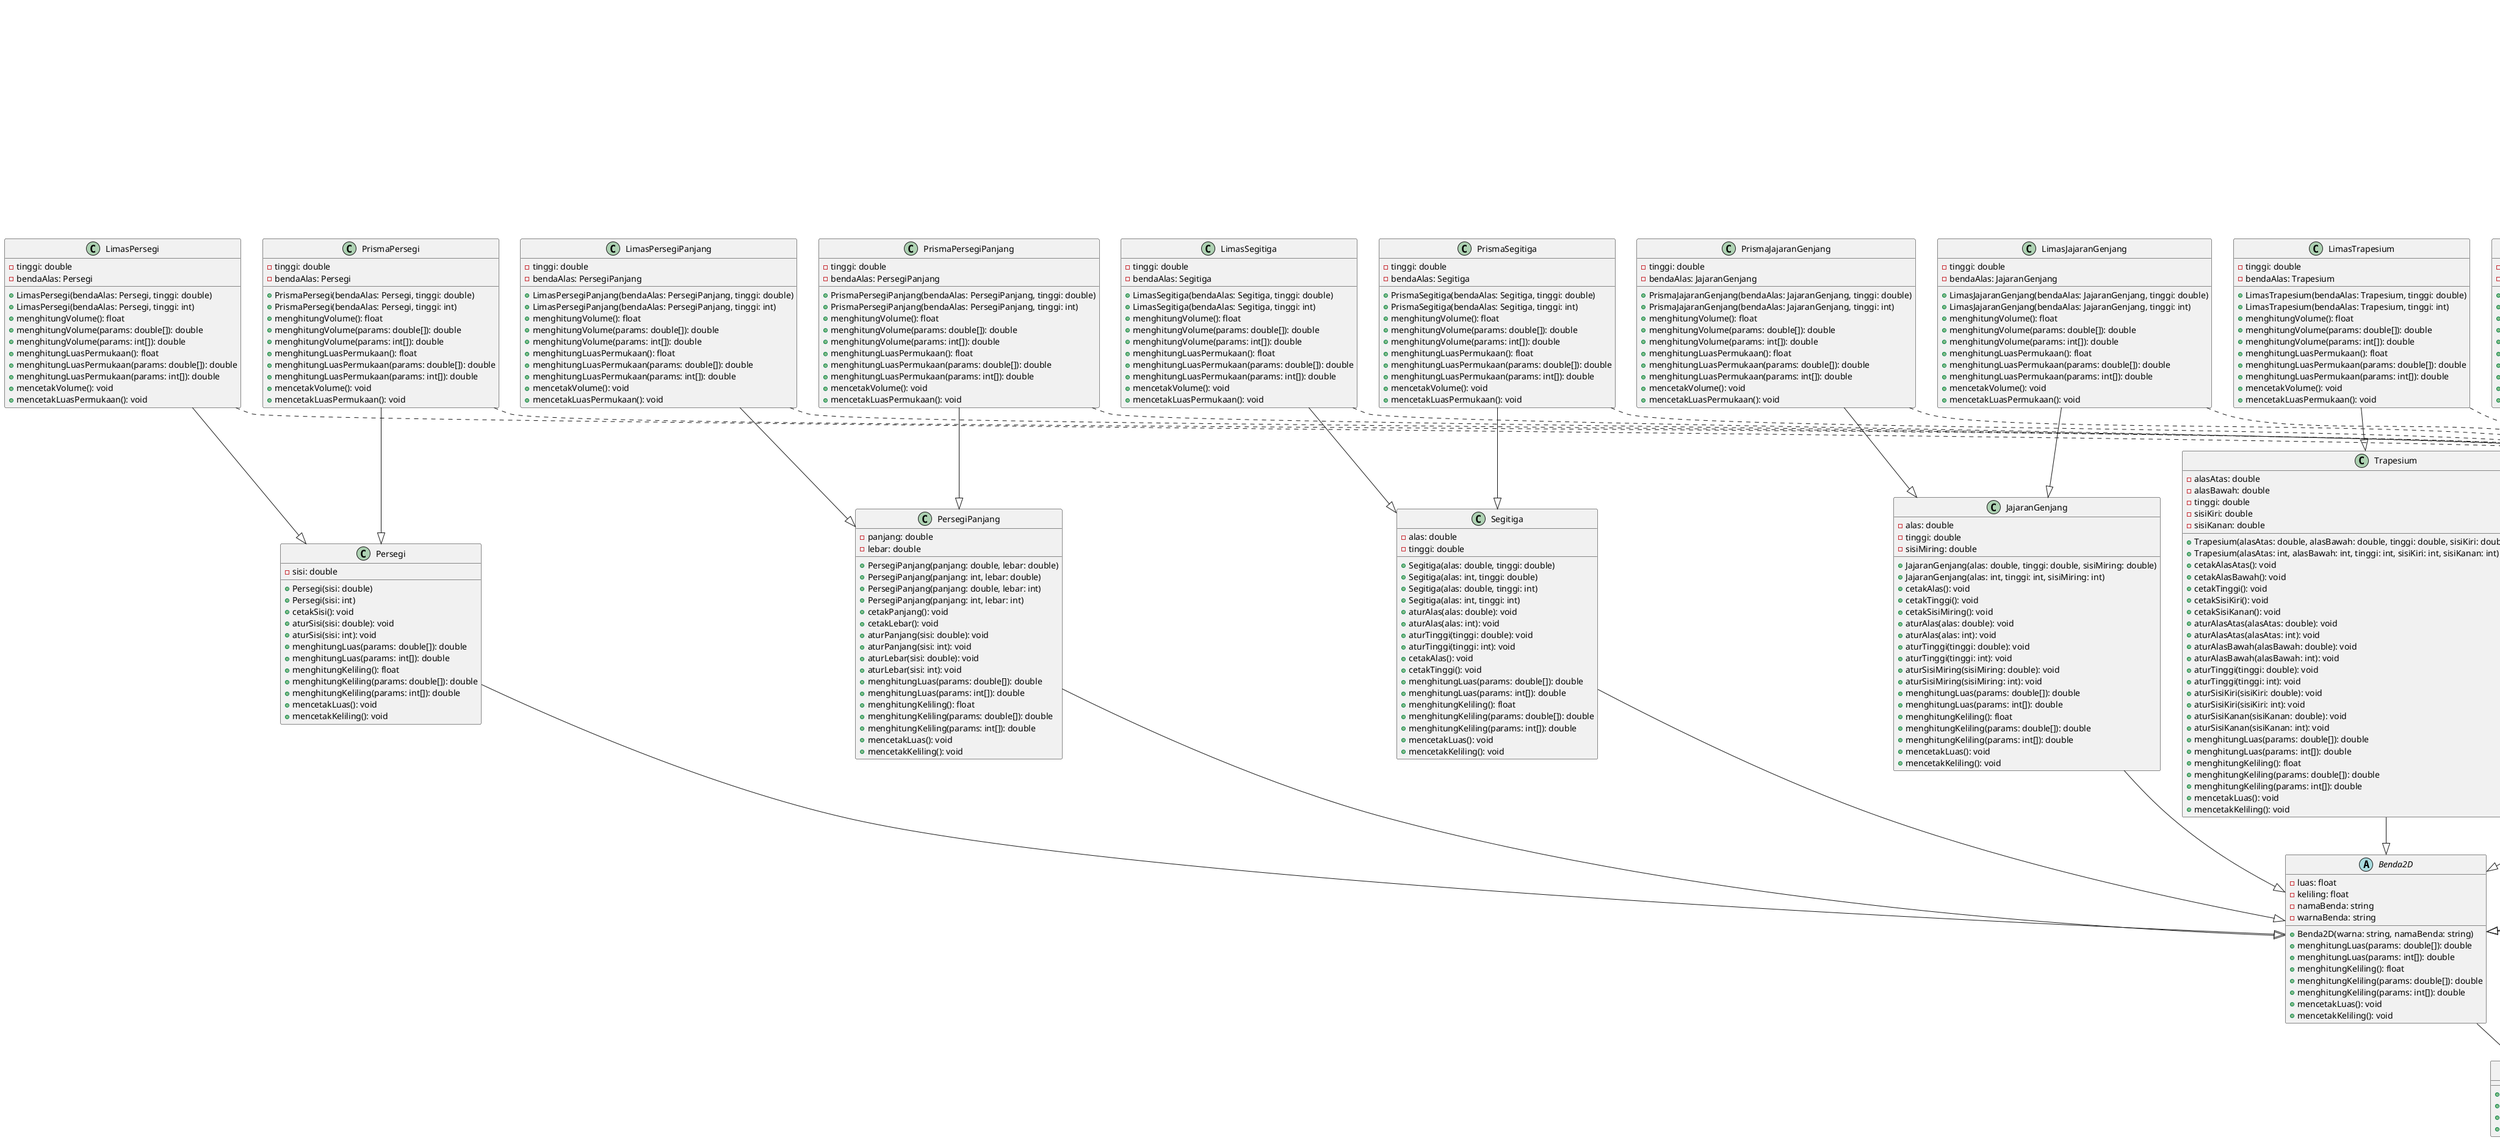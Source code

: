 @startuml UTSPbo
interface IBendaGeometri{
    + mencetakNamaBenda(): void
    + mencetakWarnaBenda(): void
    + mengaturNamaBenda(): void
    + mengaturWarnaBenda(): void
}

abstract class Benda2D {
    - luas: float
    - keliling: float
    - namaBenda: string
    - warnaBenda: string
    + Benda2D(warna: string, namaBenda: string)
    + menghitungLuas(params: double[]): double
    + menghitungLuas(params: int[]): double
    + menghitungKeliling(): float
    + menghitungKeliling(params: double[]): double
    + menghitungKeliling(params: int[]): double
    + mencetakLuas(): void
    + mencetakKeliling(): void
}

interface IBenda3D {
    + menghitungVolume(): float
    + menghitungVolume(params: double[]): double
    + menghitungVolume(params: int[]): double
    + menghitungLuasPermukaan(): float
    + menghitungLuasPermukaan(params: double[]): double
    + menghitungLuasPermukaan(params: int[]): double
    + mencetakVolume(): void
    + mencetakLuasPermukaan(): void
}

Benda2D --|> IBendaGeometri
IBenda3D ..> IBendaGeometri


' Benda 2D - Implementasi
class Segitiga {
    - alas: double
    - tinggi: double
    + Segitiga(alas: double, tinggi: double)
    + Segitiga(alas: int, tinggi: double)
    + Segitiga(alas: double, tinggi: int)
    + Segitiga(alas: int, tinggi: int)
    + aturAlas(alas: double): void
    + aturAlas(alas: int): void
    + aturTinggi(tinggi: double): void
    + aturTinggi(tinggi: int): void
    + cetakAlas(): void
    + cetakTinggi(): void
    + menghitungLuas(params: double[]): double
    + menghitungLuas(params: int[]): double
    + menghitungKeliling(): float
    + menghitungKeliling(params: double[]): double
    + menghitungKeliling(params: int[]): double
    + mencetakLuas(): void
    + mencetakKeliling(): void
}

class Persegi {
    - sisi: double
    + Persegi(sisi: double)
    + Persegi(sisi: int)
    + cetakSisi(): void
    + aturSisi(sisi: double): void
    + aturSisi(sisi: int): void
    + menghitungLuas(params: double[]): double
    + menghitungLuas(params: int[]): double
    + menghitungKeliling(): float
    + menghitungKeliling(params: double[]): double
    + menghitungKeliling(params: int[]): double
    + mencetakLuas(): void
    + mencetakKeliling(): void
}

class PersegiPanjang {
    - panjang: double
    - lebar: double
    + PersegiPanjang(panjang: double, lebar: double)
    + PersegiPanjang(panjang: int, lebar: double)
    + PersegiPanjang(panjang: double, lebar: int)
    + PersegiPanjang(panjang: int, lebar: int)
    + cetakPanjang(): void
    + cetakLebar(): void
    + aturPanjang(sisi: double): void
    + aturPanjang(sisi: int): void
    + aturLebar(sisi: double): void
    + aturLebar(sisi: int): void
    + menghitungLuas(params: double[]): double
    + menghitungLuas(params: int[]): double
    + menghitungKeliling(): float
    + menghitungKeliling(params: double[]): double
    + menghitungKeliling(params: int[]): double
    + mencetakLuas(): void
    + mencetakKeliling(): void
}

class JajaranGenjang {
    - alas: double
    - tinggi: double
    - sisiMiring: double
    + JajaranGenjang(alas: double, tinggi: double, sisiMiring: double)
    + JajaranGenjang(alas: int, tinggi: int, sisiMiring: int)
    + cetakAlas(): void
    + cetakTinggi(): void
    + cetakSisiMiring(): void
    + aturAlas(alas: double): void
    + aturAlas(alas: int): void
    + aturTinggi(tinggi: double): void
    + aturTinggi(tinggi: int): void
    + aturSisiMiring(sisiMiring: double): void
    + aturSisiMiring(sisiMiring: int): void
    + menghitungLuas(params: double[]): double
    + menghitungLuas(params: int[]): double
    + menghitungKeliling(): float
    + menghitungKeliling(params: double[]): double
    + menghitungKeliling(params: int[]): double
    + mencetakLuas(): void
    + mencetakKeliling(): void
}

class Trapesium {
    - alasAtas: double
    - alasBawah: double
    - tinggi: double
    - sisiKiri: double
    - sisiKanan: double
    + Trapesium(alasAtas: double, alasBawah: double, tinggi: double, sisiKiri: double, sisiKanan: double)
    + Trapesium(alasAtas: int, alasBawah: int, tinggi: int, sisiKiri: int, sisiKanan: int)
    + cetakAlasAtas(): void
    + cetakAlasBawah(): void
    + cetakTinggi(): void
    + cetakSisiKiri(): void
    + cetakSisiKanan(): void
    + aturAlasAtas(alasAtas: double): void
    + aturAlasAtas(alasAtas: int): void
    + aturAlasBawah(alasBawah: double): void
    + aturAlasBawah(alasBawah: int): void
    + aturTinggi(tinggi: double): void
    + aturTinggi(tinggi: int): void
    + aturSisiKiri(sisiKiri: double): void
    + aturSisiKiri(sisiKiri: int): void
    + aturSisiKanan(sisiKanan: double): void
    + aturSisiKanan(sisiKanan: int): void
    + menghitungLuas(params: double[]): double
    + menghitungLuas(params: int[]): double
    + menghitungKeliling(): float
    + menghitungKeliling(params: double[]): double
    + menghitungKeliling(params: int[]): double
    + mencetakLuas(): void
    + mencetakKeliling(): void
}

class BelahKetupat {
    - diagonal1: double
    - diagonal2: double
    - sisi: double
    + BelahKetupat(diagonal1: double, diagonal2: double, sisi: double)
    + BelahKetupat(diagonal1: int, diagonal2: int, sisi: int)
    + cetakDiagonal1(): void
    + cetakDiagonal2(): void
    + cetakSisi(): void
    + aturDiagonal1(diagonal1: double): void
    + aturDiagonal1(diagonal1: int): void
    + aturDiagonal2(diagonal2: double): void
    + aturDiagonal2(diagonal2: int): void
    + aturSisi(sisi: double): void
    + aturSisi(sisi: int): void
    + menghitungLuas(params: double[]): double
    + menghitungLuas(params: int[]): double
    + menghitungKeliling(): float
    + menghitungKeliling(params: double[]): double
    + menghitungKeliling(params: int[]): double
    + mencetakLuas(): void
    + mencetakKeliling(): void
}

class LayangLayang {
    - diagonal1: double
    - diagonal2: double
    - sisiPendek: double
    - sisiPanjang: double
    + LayangLayang(diagonal1: double, diagonal2: double, sisiPendek: double, sisiPanjang: double)
    + LayangLayang(diagonal1: int, diagonal2: int, sisiPendek: int, sisiPanjang: int)
    + cetakDiagonal1(): void
    + cetakDiagonal2(): void
    + cetakSisiPendek(): void
    + cetakSisiPanjang(): void
    + aturDiagonal1(diagonal1: double): void
    + aturDiagonal1(diagonal1: int): void
    + aturDiagonal2(diagonal2: double): void
    + aturDiagonal2(diagonal2: int): void
    + aturSisiPendek(sisiPendek: double): void
    + aturSisiPendek(sisiPendek: int): void
    + aturSisiPanjang(sisiPanjang: double): void
    + aturSisiPanjang(sisiPanjang: int): void
    + menghitungLuas(params: double[]): double
    + menghitungLuas(params: int[]): double
    + menghitungKeliling(): float
    + menghitungKeliling(params: double[]): double
    + menghitungKeliling(params: int[]): double
    + mencetakLuas(): void
    + mencetakKeliling(): void
}

class Lingkaran {
    - radius: double
    + Lingkaran(radius: double)
    + Lingkaran(radius: int)
    + cetakRadius(): void
    + aturRadius(radius: double): void
    + aturRadius(radius: int): void
    + menghitungLuas(params: double[]): double
    + menghitungLuas(params: int[]): double
    + menghitungKeliling(): float
    + menghitungKeliling(params: double[]): double
    + menghitungKeliling(params: int[]): double
    + mencetakLuas(): void
    + mencetakKeliling(): void
}

class TemberengLingkaran {
    - sudut: double  
    + TemberengLingkaran(radius: double, sudut: double)
    + TemberengLingkaran(radius: int, sudut: int)
    + cetakSudut(): void
    + aturSudut(sudut: double): void
    + aturSudut(sudut: int): void
    + menghitungLuas(params: double[]): double
    + menghitungLuas(params: int[]): double
    + menghitungKeliling(): float
    + menghitungKeliling(params: double[]): double
    + menghitungKeliling(params: int[]): double
    + mencetakLuas(): void
    + mencetakKeliling(): void
}

TemberengLingkaran --|> Lingkaran

class JuringLingkaran {
    - sudut: double  
    + JuringLingkaran(radius: double, sudut: double)
    + JuringLingkaran(radius: int, sudut: int)
    + cetakSudut(): void
    + aturSudut(sudut: double): void
    + aturSudut(sudut: int): void
    + menghitungLuas(params: double[]): double
    + menghitungLuas(params: int[]): double
    + menghitungKeliling(): float
    + menghitungKeliling(params: double[]): double
    + menghitungKeliling(params: int[]): double
    + mencetakLuas(): void
    + mencetakKeliling(): void
}
JuringLingkaran --|> Lingkaran

Segitiga --|> Benda2D
Persegi --|> Benda2D
PersegiPanjang --|> Benda2D
JajaranGenjang --|> Benda2D
Trapesium --|> Benda2D
BelahKetupat --|> Benda2D
LayangLayang --|> Benda2D
Lingkaran --|> Benda2D

' ================= PRISMA =================
class PrismaSegitiga {
    - tinggi: double
    - bendaAlas: Segitiga
    + PrismaSegitiga(bendaAlas: Segitiga, tinggi: double)
    + PrismaSegitiga(bendaAlas: Segitiga, tinggi: int)
    + menghitungVolume(): float
    + menghitungVolume(params: double[]): double
    + menghitungVolume(params: int[]): double
    + menghitungLuasPermukaan(): float
    + menghitungLuasPermukaan(params: double[]): double
    + menghitungLuasPermukaan(params: int[]): double
    + mencetakVolume(): void
    + mencetakLuasPermukaan(): void
}
PrismaSegitiga --|> Segitiga
PrismaSegitiga ..|> IBenda3D

class PrismaPersegi {
    - tinggi: double
    - bendaAlas: Persegi
    + PrismaPersegi(bendaAlas: Persegi, tinggi: double)
    + PrismaPersegi(bendaAlas: Persegi, tinggi: int)
    + menghitungVolume(): float
    + menghitungVolume(params: double[]): double
    + menghitungVolume(params: int[]): double
    + menghitungLuasPermukaan(): float
    + menghitungLuasPermukaan(params: double[]): double
    + menghitungLuasPermukaan(params: int[]): double
    + mencetakVolume(): void
    + mencetakLuasPermukaan(): void
}
PrismaPersegi --|> Persegi
PrismaPersegi ..|> IBenda3D

class PrismaPersegiPanjang {
    - tinggi: double
    - bendaAlas: PersegiPanjang
    + PrismaPersegiPanjang(bendaAlas: PersegiPanjang, tinggi: double)
    + PrismaPersegiPanjang(bendaAlas: PersegiPanjang, tinggi: int)
    + menghitungVolume(): float
    + menghitungVolume(params: double[]): double
    + menghitungVolume(params: int[]): double
    + menghitungLuasPermukaan(): float
    + menghitungLuasPermukaan(params: double[]): double
    + menghitungLuasPermukaan(params: int[]): double
    + mencetakVolume(): void
    + mencetakLuasPermukaan(): void
}
PrismaPersegiPanjang --|> PersegiPanjang
PrismaPersegiPanjang ..|> IBenda3D

class PrismaJajaranGenjang {
    - tinggi: double
    - bendaAlas: JajaranGenjang
    + PrismaJajaranGenjang(bendaAlas: JajaranGenjang, tinggi: double)
    + PrismaJajaranGenjang(bendaAlas: JajaranGenjang, tinggi: int)
    + menghitungVolume(): float
    + menghitungVolume(params: double[]): double
    + menghitungVolume(params: int[]): double
    + menghitungLuasPermukaan(): float
    + menghitungLuasPermukaan(params: double[]): double
    + menghitungLuasPermukaan(params: int[]): double
    + mencetakVolume(): void
    + mencetakLuasPermukaan(): void
}
PrismaJajaranGenjang --|> JajaranGenjang
PrismaJajaranGenjang ..|> IBenda3D

class PrismaTrapesium {
    - tinggi: double
    - bendaAlas: Trapesium
    + PrismaTrapesium(bendaAlas: Trapesium, tinggi: double)
    + PrismaTrapesium(bendaAlas: Trapesium, tinggi: int)
    + menghitungVolume(): float
    + menghitungVolume(params: double[]): double
    + menghitungVolume(params: int[]): double
    + menghitungLuasPermukaan(): float
    + menghitungLuasPermukaan(params: double[]): double
    + menghitungLuasPermukaan(params: int[]): double
    + mencetakVolume(): void
    + mencetakLuasPermukaan(): void
}
PrismaTrapesium --|> Trapesium
PrismaTrapesium ..|> IBenda3D

class PrismaBelahKetupat {
    - tinggi: double
    - bendaAlas: BelahKetupat
    + PrismaBelahKetupat(bendaAlas: BelahKetupat, tinggi: double)
    + PrismaBelahKetupat(bendaAlas: BelahKetupat, tinggi: int)
    + menghitungVolume(): float
    + menghitungVolume(params: double[]): double
    + menghitungVolume(params: int[]): double
    + menghitungLuasPermukaan(): float
    + menghitungLuasPermukaan(params: double[]): double
    + menghitungLuasPermukaan(params: int[]): double
    + mencetakVolume(): void
    + mencetakLuasPermukaan(): void
}
PrismaBelahKetupat --|> BelahKetupat
PrismaBelahKetupat ..|> IBenda3D

class PrismaLayangLayang {
    - tinggi: double
    - bendaAlas: LayangLayang
    + PrismaLayangLayang(bendaAlas: LayangLayang, tinggi: double)
    + PrismaLayangLayang(bendaAlas: LayangLayang, tinggi: int)
    + menghitungVolume(): float
    + menghitungVolume(params: double[]): double
    + menghitungVolume(params: int[]): double
    + menghitungLuasPermukaan(): float
    + menghitungLuasPermukaan(params: double[]): double
    + menghitungLuasPermukaan(params: int[]): double
    + mencetakVolume(): void
    + mencetakLuasPermukaan(): void
}
PrismaLayangLayang --|> LayangLayang
PrismaLayangLayang ..|> IBenda3D

' ================= LIMAS =================
class LimasSegitiga {
    - tinggi: double
    - bendaAlas: Segitiga
    + LimasSegitiga(bendaAlas: Segitiga, tinggi: double)
    + LimasSegitiga(bendaAlas: Segitiga, tinggi: int)
    + menghitungVolume(): float
    + menghitungVolume(params: double[]): double
    + menghitungVolume(params: int[]): double
    + menghitungLuasPermukaan(): float
    + menghitungLuasPermukaan(params: double[]): double
    + menghitungLuasPermukaan(params: int[]): double
    + mencetakVolume(): void
    + mencetakLuasPermukaan(): void
}
LimasSegitiga --|> Segitiga
LimasSegitiga ..|> IBenda3D

class LimasPersegi {
    - tinggi: double
    - bendaAlas: Persegi
    + LimasPersegi(bendaAlas: Persegi, tinggi: double)
    + LimasPersegi(bendaAlas: Persegi, tinggi: int)
    + menghitungVolume(): float
    + menghitungVolume(params: double[]): double
    + menghitungVolume(params: int[]): double
    + menghitungLuasPermukaan(): float
    + menghitungLuasPermukaan(params: double[]): double
    + menghitungLuasPermukaan(params: int[]): double
    + mencetakVolume(): void
    + mencetakLuasPermukaan(): void
}
LimasPersegi --|> Persegi
LimasPersegi ..|> IBenda3D

class LimasPersegiPanjang {
    - tinggi: double
    - bendaAlas: PersegiPanjang
    + LimasPersegiPanjang(bendaAlas: PersegiPanjang, tinggi: double)
    + LimasPersegiPanjang(bendaAlas: PersegiPanjang, tinggi: int)
    + menghitungVolume(): float
    + menghitungVolume(params: double[]): double
    + menghitungVolume(params: int[]): double
    + menghitungLuasPermukaan(): float
    + menghitungLuasPermukaan(params: double[]): double
    + menghitungLuasPermukaan(params: int[]): double
    + mencetakVolume(): void
    + mencetakLuasPermukaan(): void
}
LimasPersegiPanjang --|> PersegiPanjang
LimasPersegiPanjang ..|> IBenda3D

class LimasJajaranGenjang {
    - tinggi: double
    - bendaAlas: JajaranGenjang
    + LimasJajaranGenjang(bendaAlas: JajaranGenjang, tinggi: double)
    + LimasJajaranGenjang(bendaAlas: JajaranGenjang, tinggi: int)
    + menghitungVolume(): float
    + menghitungVolume(params: double[]): double
    + menghitungVolume(params: int[]): double
    + menghitungLuasPermukaan(): float
    + menghitungLuasPermukaan(params: double[]): double
    + menghitungLuasPermukaan(params: int[]): double
    + mencetakVolume(): void
    + mencetakLuasPermukaan(): void
}
LimasJajaranGenjang --|> JajaranGenjang
LimasJajaranGenjang ..|> IBenda3D

class LimasTrapesium {
    - tinggi: double
    - bendaAlas: Trapesium
    + LimasTrapesium(bendaAlas: Trapesium, tinggi: double)
    + LimasTrapesium(bendaAlas: Trapesium, tinggi: int)
    + menghitungVolume(): float
    + menghitungVolume(params: double[]): double
    + menghitungVolume(params: int[]): double
    + menghitungLuasPermukaan(): float
    + menghitungLuasPermukaan(params: double[]): double
    + menghitungLuasPermukaan(params: int[]): double
    + mencetakVolume(): void
    + mencetakLuasPermukaan(): void
}
LimasTrapesium --|> Trapesium
LimasTrapesium ..|> IBenda3D

class LimasBelahKetupat {
    - tinggi: double
    - bendaAlas: BelahKetupat
    + LimasBelahKetupat(bendaAlas: BelahKetupat, tinggi: double)
    + LimasBelahKetupat(bendaAlas: BelahKetupat, tinggi: int)
    + menghitungVolume(): float
    + menghitungVolume(params: double[]): double
    + menghitungVolume(params: int[]): double
    + menghitungLuasPermukaan(): float
    + menghitungLuasPermukaan(params: double[]): double
    + menghitungLuasPermukaan(params: int[]): double
    + mencetakVolume(): void
    + mencetakLuasPermukaan(): void
}
LimasBelahKetupat --|> BelahKetupat
LimasBelahKetupat ..|> IBenda3D

class LimasLayangLayang {
    - tinggi: double
    - bendaAlas: LayangLayang
    + LimasLayangLayang(bendaAlas: LayangLayang, tinggi: double)
    + LimasLayangLayang(bendaAlas: LayangLayang, tinggi: int)
    + menghitungVolume(): float
    + menghitungVolume(params: double[]): double
    + menghitungVolume(params: int[]): double
    + menghitungLuasPermukaan(): float
    + menghitungLuasPermukaan(params: double[]): double
    + menghitungLuasPermukaan(params: int[]): double
    + mencetakVolume(): void
    + mencetakLuasPermukaan(): void
}
LimasLayangLayang --|> LayangLayang
LimasLayangLayang ..|> IBenda3D

' ============== BANGUN PUTAR ==============
class Tabung {
    - tinggi: double
    - bendaAlas: Lingkaran
    + Tabung(bendaAlas: Lingkaran, tinggi: double)
    + Tabung(bendaAlas: Lingkaran, tinggi: int)
    + menghitungVolume(): float
    + menghitungVolume(params: double[]): double
    + menghitungVolume(params: int[]): double
    + menghitungLuasPermukaan(): float
    + menghitungLuasPermukaan(params: double[]): double
    + menghitungLuasPermukaan(params: int[]): double
    + mencetakVolume(): void
    + mencetakLuasPermukaan(): void
}
Tabung --|> Lingkaran
Tabung ..|> IBenda3D

class Kerucut {
    - tinggi: double
    - bendaAlas: Lingkaran
    + Kerucut(bendaAlas: Lingkaran, tinggi: double)
    + Kerucut(bendaAlas: Lingkaran, tinggi: int)
    + menghitungVolume(): float
    + menghitungVolume(params: double[]): double
    + menghitungVolume(params: int[]): double
    + menghitungLuasPermukaan(): float
    + menghitungLuasPermukaan(params: double[]): double
    + menghitungLuasPermukaan(params: int[]): double
    + mencetakVolume(): void
    + mencetakLuasPermukaan(): void
}
Kerucut --|> Lingkaran
Kerucut ..|> IBenda3D

class KerucutTerpancung {
    - tinggi: double
    - alas: Lingkaran
    - pancungan: Kerucut
    + KerucutTerpancung(alas: Lingkaran, tinggi: double, pancungan: Kerucut)
    + KerucutTerpancung(alas: Lingkaran, tinggi: int, pancungan: Kerucut)
    + menghitungVolume(): float
    + menghitungVolume(params: double[]): double
    + menghitungVolume(params: int[]): double
    + menghitungLuasPermukaan(): float
    + menghitungLuasPermukaan(params: double[]): double
    + menghitungLuasPermukaan(params: int[]): double
    + mencetakVolume(): void
    + mencetakLuasPermukaan(): void
}
KerucutTerpancung --|> Kerucut 
KerucutTerpancung ..|> IBenda3D
KerucutTerpancung *-- Kerucut : pancungan 

class Bola {
    - radius: double
    + Bola(radius: double)
    + Bola(radius: int)
    + menghitungVolume(): float
    + menghitungVolume(params: double[]): double
    + menghitungVolume(params: int[]): double
    + menghitungLuasPermukaan(): float
    + menghitungLuasPermukaan(params: double[]): double
    + menghitungLuasPermukaan(params: int[]): double
    + mencetakVolume(): void
    + mencetakLuasPermukaan(): void
}
Bola --|> Lingkaran
Bola ..|> IBenda3D

class TemberengBola {
    - tinggi: double
    + TemberengBola(radius: double, tinggi: double)
    + TemberengBola(radius: int, tinggi: int)
    + menghitungVolume(): float
    + menghitungVolume(params: double[]): double
    + menghitungVolume(params: int[]): double
    + menghitungLuasPermukaan(): float
    + menghitungLuasPermukaan(params: double[]): double
    + menghitungLuasPermukaan(params: int[]): double
    + mencetakVolume(): void
    + mencetakLuasPermukaan(): void
}
TemberengBola --|> Bola 
TemberengBola ..|> IBenda3D

class JuringBola {
    - sudut: double
    + JuringBola(radius: double, sudut: double)
    + JuringBola(radius: int, sudut: int)
    + menghitungVolume(): float
    + menghitungVolume(params: double[]): double
    + menghitungVolume(params: int[]): double
    + menghitungLuasPermukaan(): float
    + menghitungLuasPermukaan(params: double[]): double
    + menghitungLuasPermukaan(params: int[]): double
    + mencetakVolume(): void
    + mencetakLuasPermukaan(): void
}
JuringBola --|> Bola 
JuringBola ..|> IBenda3D

class CincinBola {
    - radiusCincin: double
    + CincinBola(radiusBola: double, radiusCincin: double)
    + CincinBola(radiusBola: int, radiusCincin: int)
    + menghitungVolume(): float
    + menghitungVolume(params: double[]): double
    + menghitungVolume(params: int[]): double
    + menghitungLuasPermukaan(): float
    + menghitungLuasPermukaan(params: double[]): double
    + menghitungLuasPermukaan(params: int[]): double
    + mencetakVolume(): void
    + mencetakLuasPermukaan(): void
}
CincinBola --|> Bola 
CincinBola ..|> IBenda3D

@enduml








